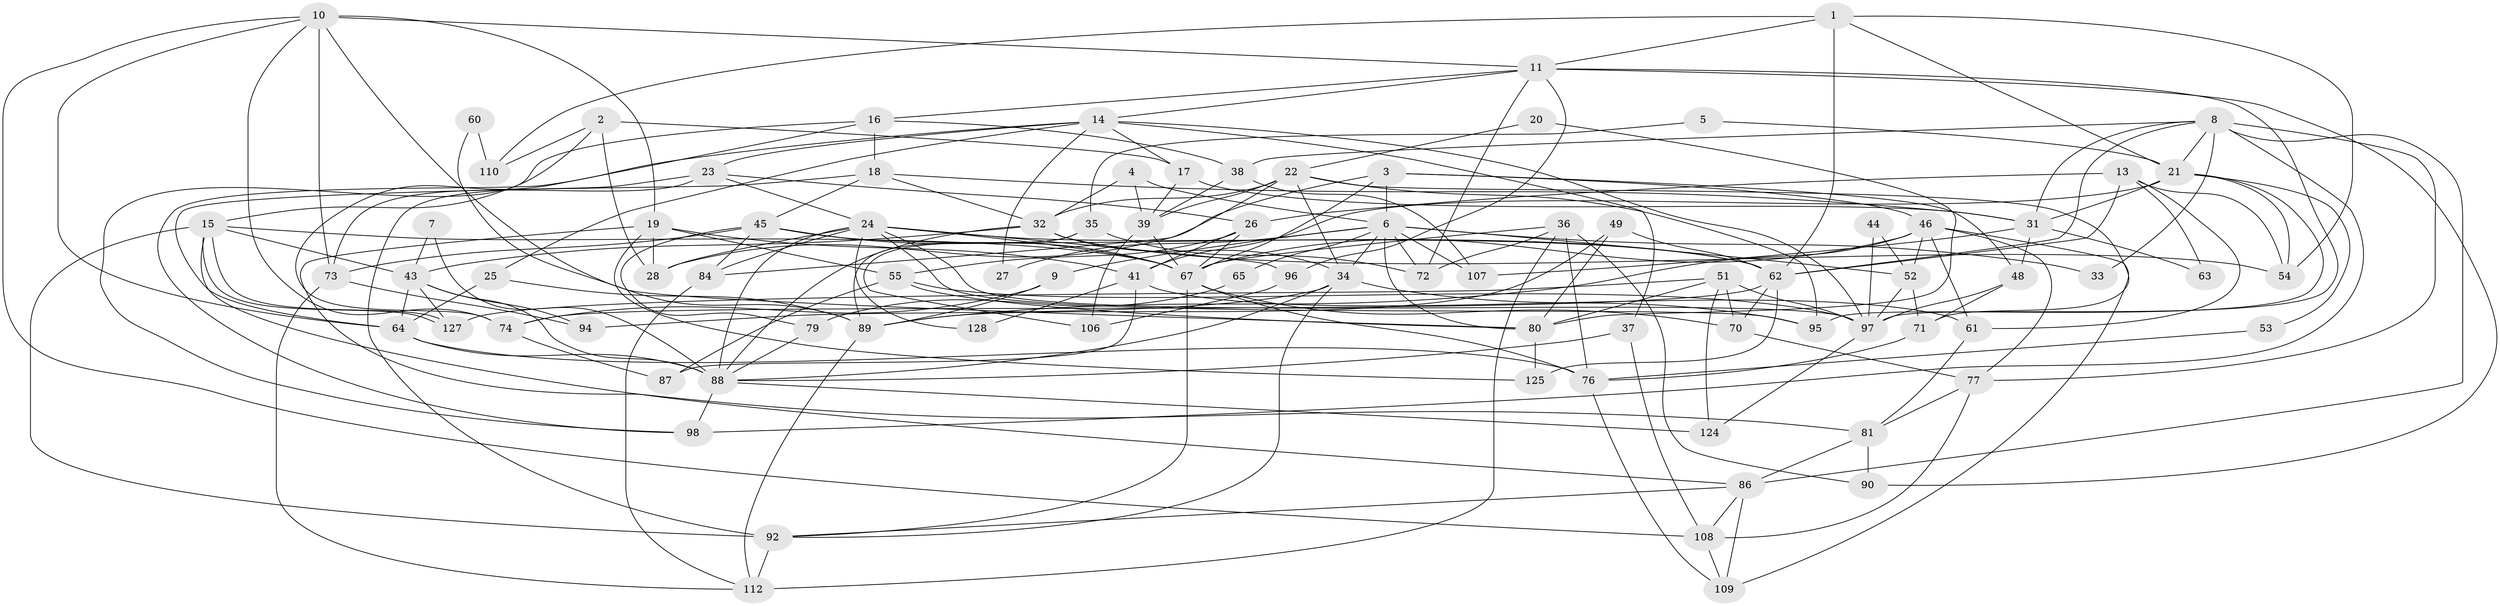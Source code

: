 // original degree distribution, {5: 0.18604651162790697, 4: 0.26356589147286824, 3: 0.2868217054263566, 2: 0.12403100775193798, 9: 0.007751937984496124, 6: 0.08527131782945736, 7: 0.046511627906976744}
// Generated by graph-tools (version 1.1) at 2025/41/03/06/25 10:41:59]
// undirected, 87 vertices, 213 edges
graph export_dot {
graph [start="1"]
  node [color=gray90,style=filled];
  1;
  2;
  3;
  4;
  5;
  6 [super="+69"];
  7;
  8 [super="+126"];
  9 [super="+12"];
  10 [super="+66"];
  11 [super="+68"];
  13 [super="+56"];
  14 [super="+42"];
  15 [super="+102"];
  16 [super="+105"];
  17 [super="+103"];
  18 [super="+47"];
  19 [super="+29"];
  20;
  21 [super="+75"];
  22 [super="+58"];
  23;
  24 [super="+30"];
  25;
  26;
  27;
  28 [super="+82"];
  31 [super="+104"];
  32 [super="+40"];
  33;
  34 [super="+78"];
  35;
  36;
  37;
  38 [super="+114"];
  39;
  41 [super="+59"];
  43 [super="+111"];
  44;
  45 [super="+83"];
  46 [super="+91"];
  48 [super="+50"];
  49;
  51 [super="+57"];
  52;
  53;
  54;
  55;
  60;
  61;
  62 [super="+93"];
  63;
  64 [super="+116"];
  65;
  67 [super="+99"];
  70;
  71;
  72;
  73 [super="+120"];
  74 [super="+117"];
  76 [super="+129"];
  77 [super="+85"];
  79;
  80;
  81 [super="+122"];
  84 [super="+123"];
  86 [super="+113"];
  87;
  88 [super="+119"];
  89 [super="+100"];
  90;
  92 [super="+101"];
  94;
  95;
  96;
  97 [super="+118"];
  98;
  106;
  107;
  108 [super="+115"];
  109;
  110;
  112 [super="+121"];
  124;
  125;
  127;
  128;
  1 -- 21;
  1 -- 11;
  1 -- 54;
  1 -- 110;
  1 -- 62;
  2 -- 110;
  2 -- 28;
  2 -- 17;
  2 -- 15;
  3 -- 28;
  3 -- 48;
  3 -- 67;
  3 -- 46;
  3 -- 6;
  4 -- 6;
  4 -- 39;
  4 -- 32;
  5 -- 21;
  5 -- 35;
  6 -- 52;
  6 -- 9;
  6 -- 27;
  6 -- 33;
  6 -- 65;
  6 -- 107;
  6 -- 34;
  6 -- 80;
  6 -- 72;
  7 -- 43;
  7 -- 88;
  8 -- 38;
  8 -- 62;
  8 -- 98;
  8 -- 33;
  8 -- 86 [weight=2];
  8 -- 31;
  8 -- 21;
  8 -- 77;
  9 -- 89;
  9 -- 74;
  10 -- 11;
  10 -- 74;
  10 -- 80;
  10 -- 19;
  10 -- 73;
  10 -- 108;
  10 -- 64;
  11 -- 72;
  11 -- 16;
  11 -- 96;
  11 -- 90;
  11 -- 14;
  11 -- 97;
  13 -- 62;
  13 -- 54;
  13 -- 63;
  13 -- 26;
  13 -- 61;
  14 -- 23;
  14 -- 17;
  14 -- 27;
  14 -- 98;
  14 -- 97;
  14 -- 37;
  14 -- 25;
  15 -- 127;
  15 -- 127;
  15 -- 92;
  15 -- 43;
  15 -- 81;
  15 -- 67;
  16 -- 18;
  16 -- 98;
  16 -- 38;
  16 -- 74;
  17 -- 39;
  17 -- 31;
  18 -- 31;
  18 -- 32;
  18 -- 64;
  18 -- 45;
  19 -- 55;
  19 -- 86;
  19 -- 125;
  19 -- 41;
  19 -- 28;
  20 -- 80;
  20 -- 22;
  21 -- 54;
  21 -- 95;
  21 -- 53;
  21 -- 41;
  21 -- 31;
  22 -- 84;
  22 -- 71;
  22 -- 95;
  22 -- 32;
  22 -- 34;
  22 -- 39;
  23 -- 24;
  23 -- 73;
  23 -- 26;
  23 -- 92;
  24 -- 62;
  24 -- 95;
  24 -- 128;
  24 -- 67;
  24 -- 96;
  24 -- 97;
  24 -- 84;
  24 -- 28;
  24 -- 88;
  25 -- 64;
  25 -- 89;
  26 -- 55;
  26 -- 67;
  26 -- 41;
  31 -- 107;
  31 -- 63;
  31 -- 48;
  32 -- 88;
  32 -- 34;
  32 -- 54;
  32 -- 43;
  34 -- 88;
  34 -- 95;
  34 -- 92;
  34 -- 94;
  35 -- 72;
  35 -- 106;
  35 -- 89;
  36 -- 76;
  36 -- 72;
  36 -- 90;
  36 -- 67;
  36 -- 112;
  37 -- 108;
  37 -- 88;
  38 -- 107;
  38 -- 39;
  39 -- 67;
  39 -- 106;
  41 -- 87;
  41 -- 128;
  41 -- 61;
  43 -- 127;
  43 -- 88;
  43 -- 94;
  43 -- 64;
  44 -- 52;
  44 -- 97;
  45 -- 73;
  45 -- 84;
  45 -- 67;
  45 -- 62;
  45 -- 79;
  46 -- 52;
  46 -- 109;
  46 -- 67;
  46 -- 89;
  46 -- 61;
  46 -- 77;
  48 -- 71;
  48 -- 97;
  49 -- 80;
  49 -- 89;
  49 -- 62;
  51 -- 70;
  51 -- 127;
  51 -- 80;
  51 -- 97;
  51 -- 124;
  52 -- 97;
  52 -- 71;
  53 -- 76;
  55 -- 97;
  55 -- 80;
  55 -- 87;
  60 -- 110;
  60 -- 89;
  61 -- 81;
  62 -- 74;
  62 -- 125;
  62 -- 70;
  64 -- 88;
  64 -- 76;
  65 -- 79;
  67 -- 76 [weight=2];
  67 -- 70;
  67 -- 92;
  70 -- 77;
  71 -- 76;
  73 -- 112;
  73 -- 94;
  74 -- 87;
  76 -- 109;
  77 -- 108;
  77 -- 81;
  79 -- 88;
  80 -- 125;
  81 -- 90;
  81 -- 86;
  84 -- 112;
  86 -- 92;
  86 -- 108;
  86 -- 109;
  88 -- 124;
  88 -- 98;
  89 -- 112;
  92 -- 112 [weight=2];
  96 -- 106;
  97 -- 124;
  108 -- 109;
}
